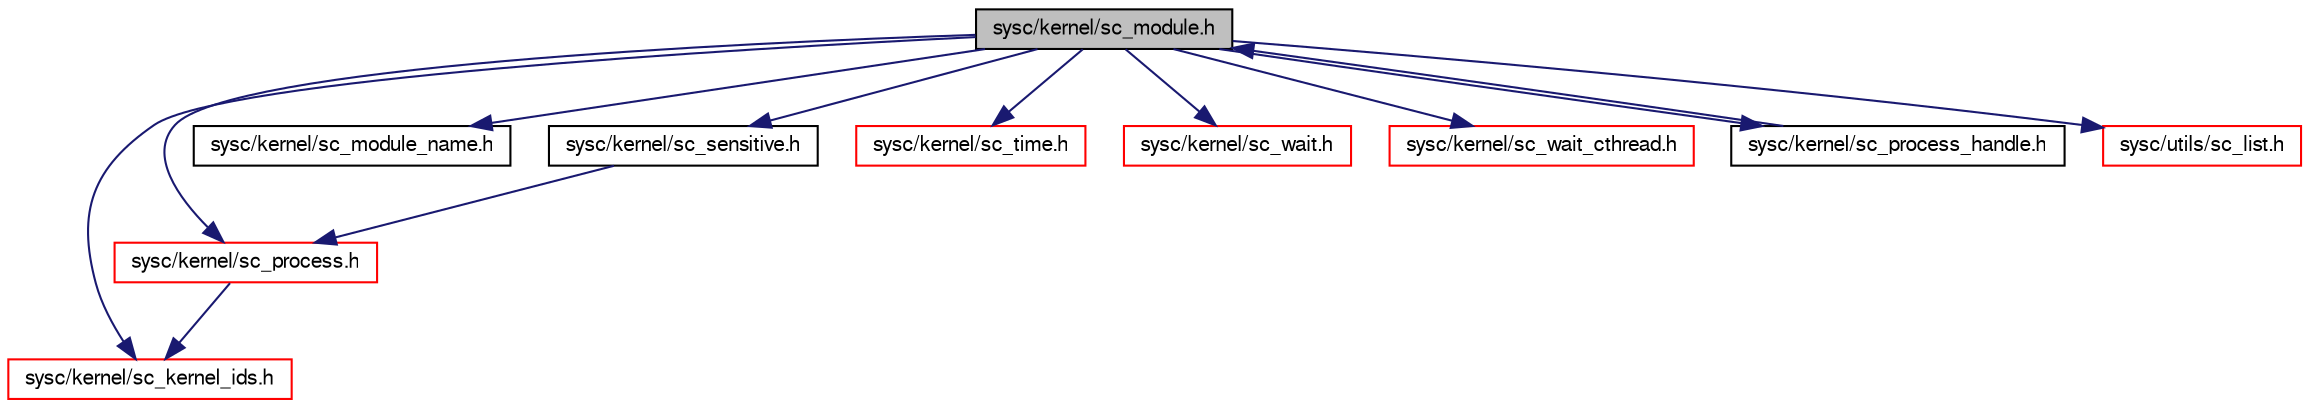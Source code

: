 digraph G
{
  edge [fontname="FreeSans",fontsize="10",labelfontname="FreeSans",labelfontsize="10"];
  node [fontname="FreeSans",fontsize="10",shape=record];
  Node1 [label="sysc/kernel/sc_module.h",height=0.2,width=0.4,color="black", fillcolor="grey75", style="filled" fontcolor="black"];
  Node1 -> Node2 [color="midnightblue",fontsize="10",style="solid",fontname="FreeSans"];
  Node2 [label="sysc/kernel/sc_kernel_ids.h",height=0.2,width=0.4,color="red", fillcolor="white", style="filled",URL="$a00355.html"];
  Node1 -> Node3 [color="midnightblue",fontsize="10",style="solid",fontname="FreeSans"];
  Node3 [label="sysc/kernel/sc_process.h",height=0.2,width=0.4,color="red", fillcolor="white", style="filled",URL="$a00366.html"];
  Node3 -> Node2 [color="midnightblue",fontsize="10",style="solid",fontname="FreeSans"];
  Node1 -> Node4 [color="midnightblue",fontsize="10",style="solid",fontname="FreeSans"];
  Node4 [label="sysc/kernel/sc_module_name.h",height=0.2,width=0.4,color="black", fillcolor="white", style="filled",URL="$a00359.html"];
  Node1 -> Node5 [color="midnightblue",fontsize="10",style="solid",fontname="FreeSans"];
  Node5 [label="sysc/kernel/sc_sensitive.h",height=0.2,width=0.4,color="black", fillcolor="white", style="filled",URL="$a00371.html"];
  Node5 -> Node3 [color="midnightblue",fontsize="10",style="solid",fontname="FreeSans"];
  Node1 -> Node6 [color="midnightblue",fontsize="10",style="solid",fontname="FreeSans"];
  Node6 [label="sysc/kernel/sc_time.h",height=0.2,width=0.4,color="red", fillcolor="white", style="filled",URL="$a00378.html"];
  Node1 -> Node7 [color="midnightblue",fontsize="10",style="solid",fontname="FreeSans"];
  Node7 [label="sysc/kernel/sc_wait.h",height=0.2,width=0.4,color="red", fillcolor="white", style="filled",URL="$a00380.html"];
  Node1 -> Node8 [color="midnightblue",fontsize="10",style="solid",fontname="FreeSans"];
  Node8 [label="sysc/kernel/sc_wait_cthread.h",height=0.2,width=0.4,color="red", fillcolor="white", style="filled",URL="$a00381.html"];
  Node1 -> Node9 [color="midnightblue",fontsize="10",style="solid",fontname="FreeSans"];
  Node9 [label="sysc/kernel/sc_process_handle.h",height=0.2,width=0.4,color="black", fillcolor="white", style="filled",URL="$a00367.html"];
  Node9 -> Node1 [color="midnightblue",fontsize="10",style="solid",fontname="FreeSans"];
  Node1 -> Node10 [color="midnightblue",fontsize="10",style="solid",fontname="FreeSans"];
  Node10 [label="sysc/utils/sc_list.h",height=0.2,width=0.4,color="red", fillcolor="white", style="filled",URL="$a00388.html"];
}

